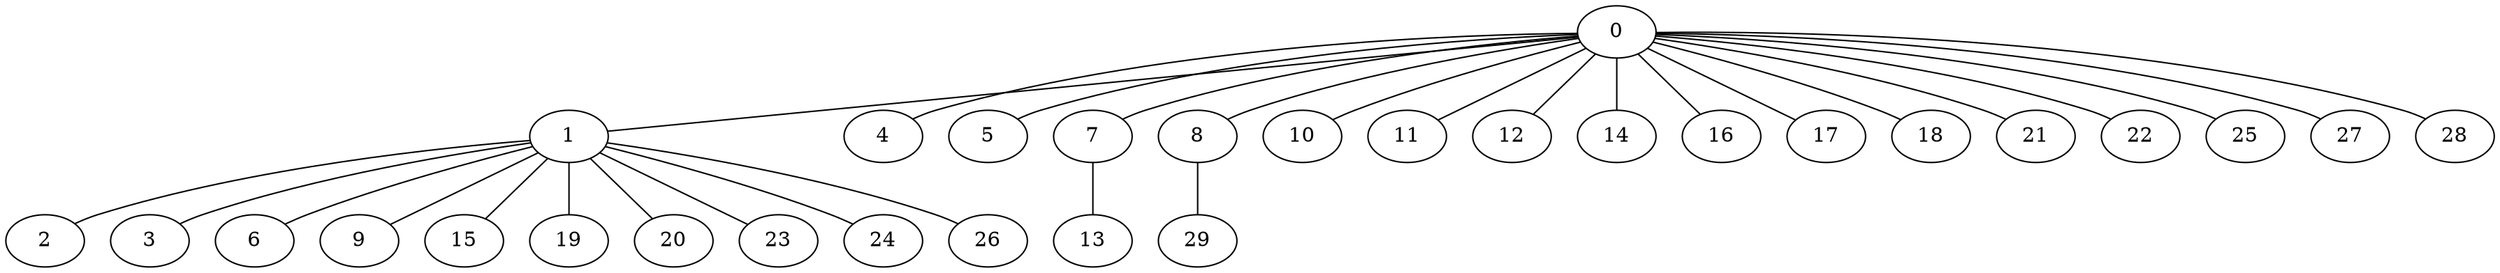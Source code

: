 graph {
0  [Label = "0 (0.00)"]
1  [Label = "1 (0.00)"]
4  [Label = "4 (0.00)"]
5  [Label = "5 (0.00)"]
7  [Label = "7 (0.00)"]
8  [Label = "8 (0.00)"]
10  [Label = "10 (0.00)"]
11  [Label = "11 (0.00)"]
12  [Label = "12 (0.00)"]
14  [Label = "14 (0.00)"]
16  [Label = "16 (0.00)"]
17  [Label = "17 (0.00)"]
18  [Label = "18 (0.00)"]
21  [Label = "21 (0.00)"]
22  [Label = "22 (0.00)"]
25  [Label = "25 (0.00)"]
27  [Label = "27 (0.00)"]
28  [Label = "28 (0.00)"]
2  [Label = "2 (0.00)"]
3  [Label = "3 (0.00)"]
6  [Label = "6 (0.00)"]
9  [Label = "9 (0.00)"]
15  [Label = "15 (0.00)"]
19  [Label = "19 (0.00)"]
20  [Label = "20 (0.00)"]
23  [Label = "23 (0.00)"]
24  [Label = "24 (0.00)"]
26  [Label = "26 (0.00)"]
13  [Label = "13 (0.00)"]
29  [Label = "29 (0.00)"]

0--1  [Label = "0.00"]
0--4  [Label = "0.00"]
0--5  [Label = "0.00"]
0--7  [Label = "0.00"]
0--8  [Label = "0.00"]
0--10  [Label = "0.00"]
0--11  [Label = "0.00"]
0--12  [Label = "0.00"]
0--14  [Label = "0.00"]
0--16  [Label = "0.00"]
0--17  [Label = "0.00"]
0--18  [Label = "0.00"]
0--21  [Label = "0.00"]
0--22  [Label = "0.00"]
0--25  [Label = "0.00"]
0--27  [Label = "0.00"]
0--28  [Label = "0.00"]
1--2  [Label = "0.00"]
1--3  [Label = "0.00"]
1--6  [Label = "0.00"]
1--9  [Label = "0.00"]
1--15  [Label = "0.00"]
1--19  [Label = "0.00"]
1--20  [Label = "0.00"]
1--23  [Label = "0.00"]
1--24  [Label = "0.00"]
1--26  [Label = "0.00"]
7--13  [Label = "0.00"]
8--29  [Label = "0.00"]
}
